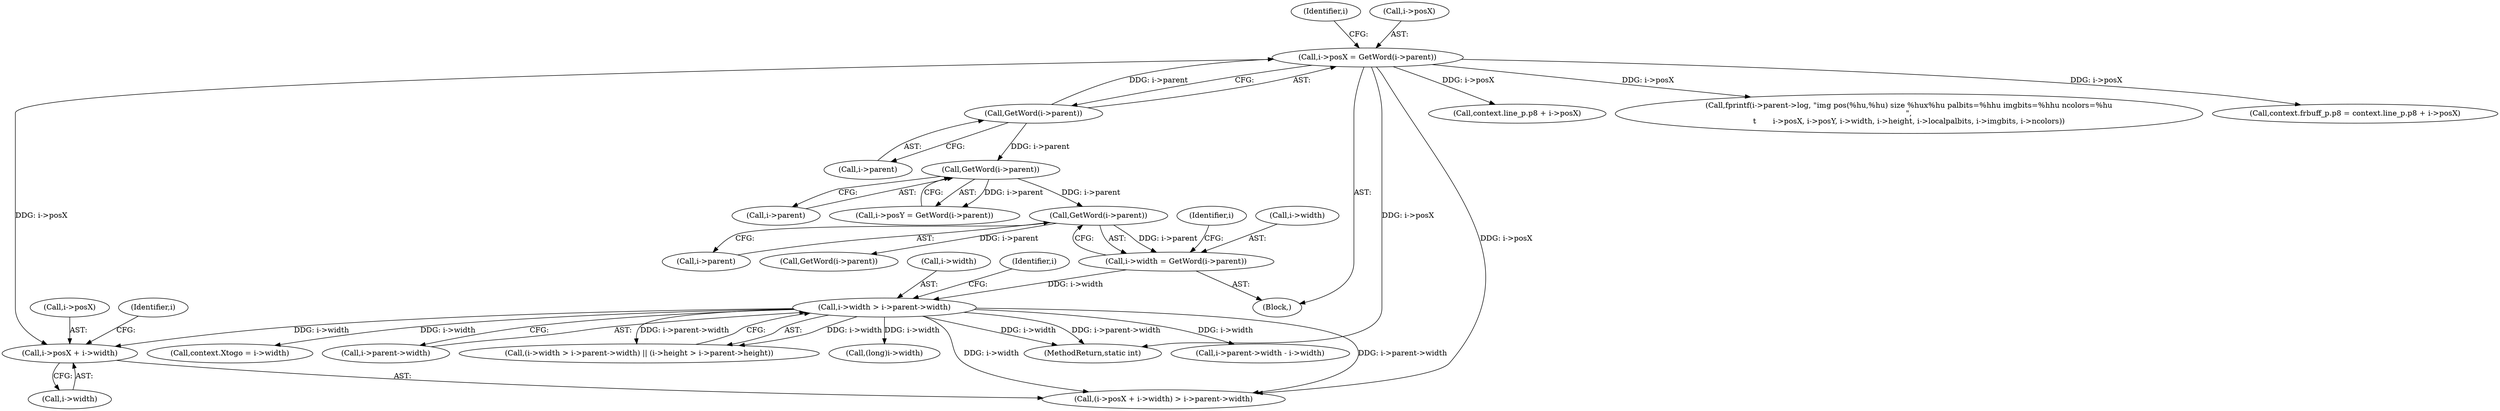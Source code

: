digraph "0_ngiflib_cf429e0a2fe26b5f01ce0c8e9b79432e94509b6e@pointer" {
"1000231" [label="(Call,i->posX + i->width)"];
"1000160" [label="(Call,i->posX = GetWord(i->parent))"];
"1000164" [label="(Call,GetWord(i->parent))"];
"1000194" [label="(Call,i->width > i->parent->width)"];
"1000176" [label="(Call,i->width = GetWord(i->parent))"];
"1000180" [label="(Call,GetWord(i->parent))"];
"1000172" [label="(Call,GetWord(i->parent))"];
"1000912" [label="(MethodReturn,static int)"];
"1000195" [label="(Call,i->width)"];
"1000180" [label="(Call,GetWord(i->parent))"];
"1000235" [label="(Call,i->width)"];
"1000168" [label="(Call,i->posY = GetWord(i->parent))"];
"1000173" [label="(Call,i->parent)"];
"1000186" [label="(Identifier,i)"];
"1000261" [label="(Call,i->parent->width - i->width)"];
"1000170" [label="(Identifier,i)"];
"1000161" [label="(Call,i->posX)"];
"1000129" [label="(Block,)"];
"1000176" [label="(Call,i->width = GetWord(i->parent))"];
"1000177" [label="(Call,i->width)"];
"1000164" [label="(Call,GetWord(i->parent))"];
"1000311" [label="(Call,context.Xtogo = i->width)"];
"1000232" [label="(Call,i->posX)"];
"1000160" [label="(Call,i->posX = GetWord(i->parent))"];
"1000356" [label="(Call,context.line_p.p8 + i->posX)"];
"1000240" [label="(Identifier,i)"];
"1000165" [label="(Call,i->parent)"];
"1000198" [label="(Call,i->parent->width)"];
"1000230" [label="(Call,(i->posX + i->width) > i->parent->width)"];
"1000580" [label="(Call,fprintf(i->parent->log, \"img pos(%hu,%hu) size %hux%hu palbits=%hhu imgbits=%hhu ncolors=%hu\n\",\n\t       i->posX, i->posY, i->width, i->height, i->localpalbits, i->imgbits, i->ncolors))"];
"1000193" [label="(Call,(i->width > i->parent->width) || (i->height > i->parent->height))"];
"1000368" [label="(Call,(long)i->width)"];
"1000231" [label="(Call,i->posX + i->width)"];
"1000188" [label="(Call,GetWord(i->parent))"];
"1000181" [label="(Call,i->parent)"];
"1000194" [label="(Call,i->width > i->parent->width)"];
"1000205" [label="(Identifier,i)"];
"1000172" [label="(Call,GetWord(i->parent))"];
"1000350" [label="(Call,context.frbuff_p.p8 = context.line_p.p8 + i->posX)"];
"1000231" -> "1000230"  [label="AST: "];
"1000231" -> "1000235"  [label="CFG: "];
"1000232" -> "1000231"  [label="AST: "];
"1000235" -> "1000231"  [label="AST: "];
"1000240" -> "1000231"  [label="CFG: "];
"1000160" -> "1000231"  [label="DDG: i->posX"];
"1000194" -> "1000231"  [label="DDG: i->width"];
"1000160" -> "1000129"  [label="AST: "];
"1000160" -> "1000164"  [label="CFG: "];
"1000161" -> "1000160"  [label="AST: "];
"1000164" -> "1000160"  [label="AST: "];
"1000170" -> "1000160"  [label="CFG: "];
"1000160" -> "1000912"  [label="DDG: i->posX"];
"1000164" -> "1000160"  [label="DDG: i->parent"];
"1000160" -> "1000230"  [label="DDG: i->posX"];
"1000160" -> "1000350"  [label="DDG: i->posX"];
"1000160" -> "1000356"  [label="DDG: i->posX"];
"1000160" -> "1000580"  [label="DDG: i->posX"];
"1000164" -> "1000165"  [label="CFG: "];
"1000165" -> "1000164"  [label="AST: "];
"1000164" -> "1000172"  [label="DDG: i->parent"];
"1000194" -> "1000193"  [label="AST: "];
"1000194" -> "1000198"  [label="CFG: "];
"1000195" -> "1000194"  [label="AST: "];
"1000198" -> "1000194"  [label="AST: "];
"1000205" -> "1000194"  [label="CFG: "];
"1000193" -> "1000194"  [label="CFG: "];
"1000194" -> "1000912"  [label="DDG: i->width"];
"1000194" -> "1000912"  [label="DDG: i->parent->width"];
"1000194" -> "1000193"  [label="DDG: i->width"];
"1000194" -> "1000193"  [label="DDG: i->parent->width"];
"1000176" -> "1000194"  [label="DDG: i->width"];
"1000194" -> "1000230"  [label="DDG: i->width"];
"1000194" -> "1000230"  [label="DDG: i->parent->width"];
"1000194" -> "1000261"  [label="DDG: i->width"];
"1000194" -> "1000311"  [label="DDG: i->width"];
"1000194" -> "1000368"  [label="DDG: i->width"];
"1000176" -> "1000129"  [label="AST: "];
"1000176" -> "1000180"  [label="CFG: "];
"1000177" -> "1000176"  [label="AST: "];
"1000180" -> "1000176"  [label="AST: "];
"1000186" -> "1000176"  [label="CFG: "];
"1000180" -> "1000176"  [label="DDG: i->parent"];
"1000180" -> "1000181"  [label="CFG: "];
"1000181" -> "1000180"  [label="AST: "];
"1000172" -> "1000180"  [label="DDG: i->parent"];
"1000180" -> "1000188"  [label="DDG: i->parent"];
"1000172" -> "1000168"  [label="AST: "];
"1000172" -> "1000173"  [label="CFG: "];
"1000173" -> "1000172"  [label="AST: "];
"1000168" -> "1000172"  [label="CFG: "];
"1000172" -> "1000168"  [label="DDG: i->parent"];
}
